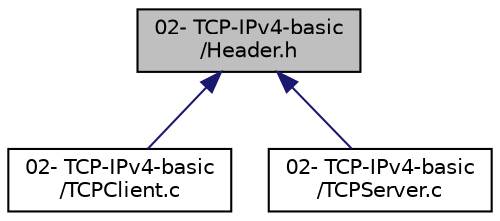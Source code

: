 digraph "02- TCP-IPv4-basic/Header.h"
{
  edge [fontname="Helvetica",fontsize="10",labelfontname="Helvetica",labelfontsize="10"];
  node [fontname="Helvetica",fontsize="10",shape=record];
  Node1 [label="02- TCP-IPv4-basic\l/Header.h",height=0.2,width=0.4,color="black", fillcolor="grey75", style="filled" fontcolor="black"];
  Node1 -> Node2 [dir="back",color="midnightblue",fontsize="10",style="solid",fontname="Helvetica"];
  Node2 [label="02- TCP-IPv4-basic\l/TCPClient.c",height=0.2,width=0.4,color="black", fillcolor="white", style="filled",URL="$_t_c_p_client_8c.html",tooltip="Presentazione di un TCP Echo Client IPv4, senza hostname resolution. "];
  Node1 -> Node3 [dir="back",color="midnightblue",fontsize="10",style="solid",fontname="Helvetica"];
  Node3 [label="02- TCP-IPv4-basic\l/TCPServer.c",height=0.2,width=0.4,color="black", fillcolor="white", style="filled",URL="$_t_c_p_server_8c.html",tooltip="Presentazione di un TCP Echo Server IPv4, senza hostname resolution. "];
}
